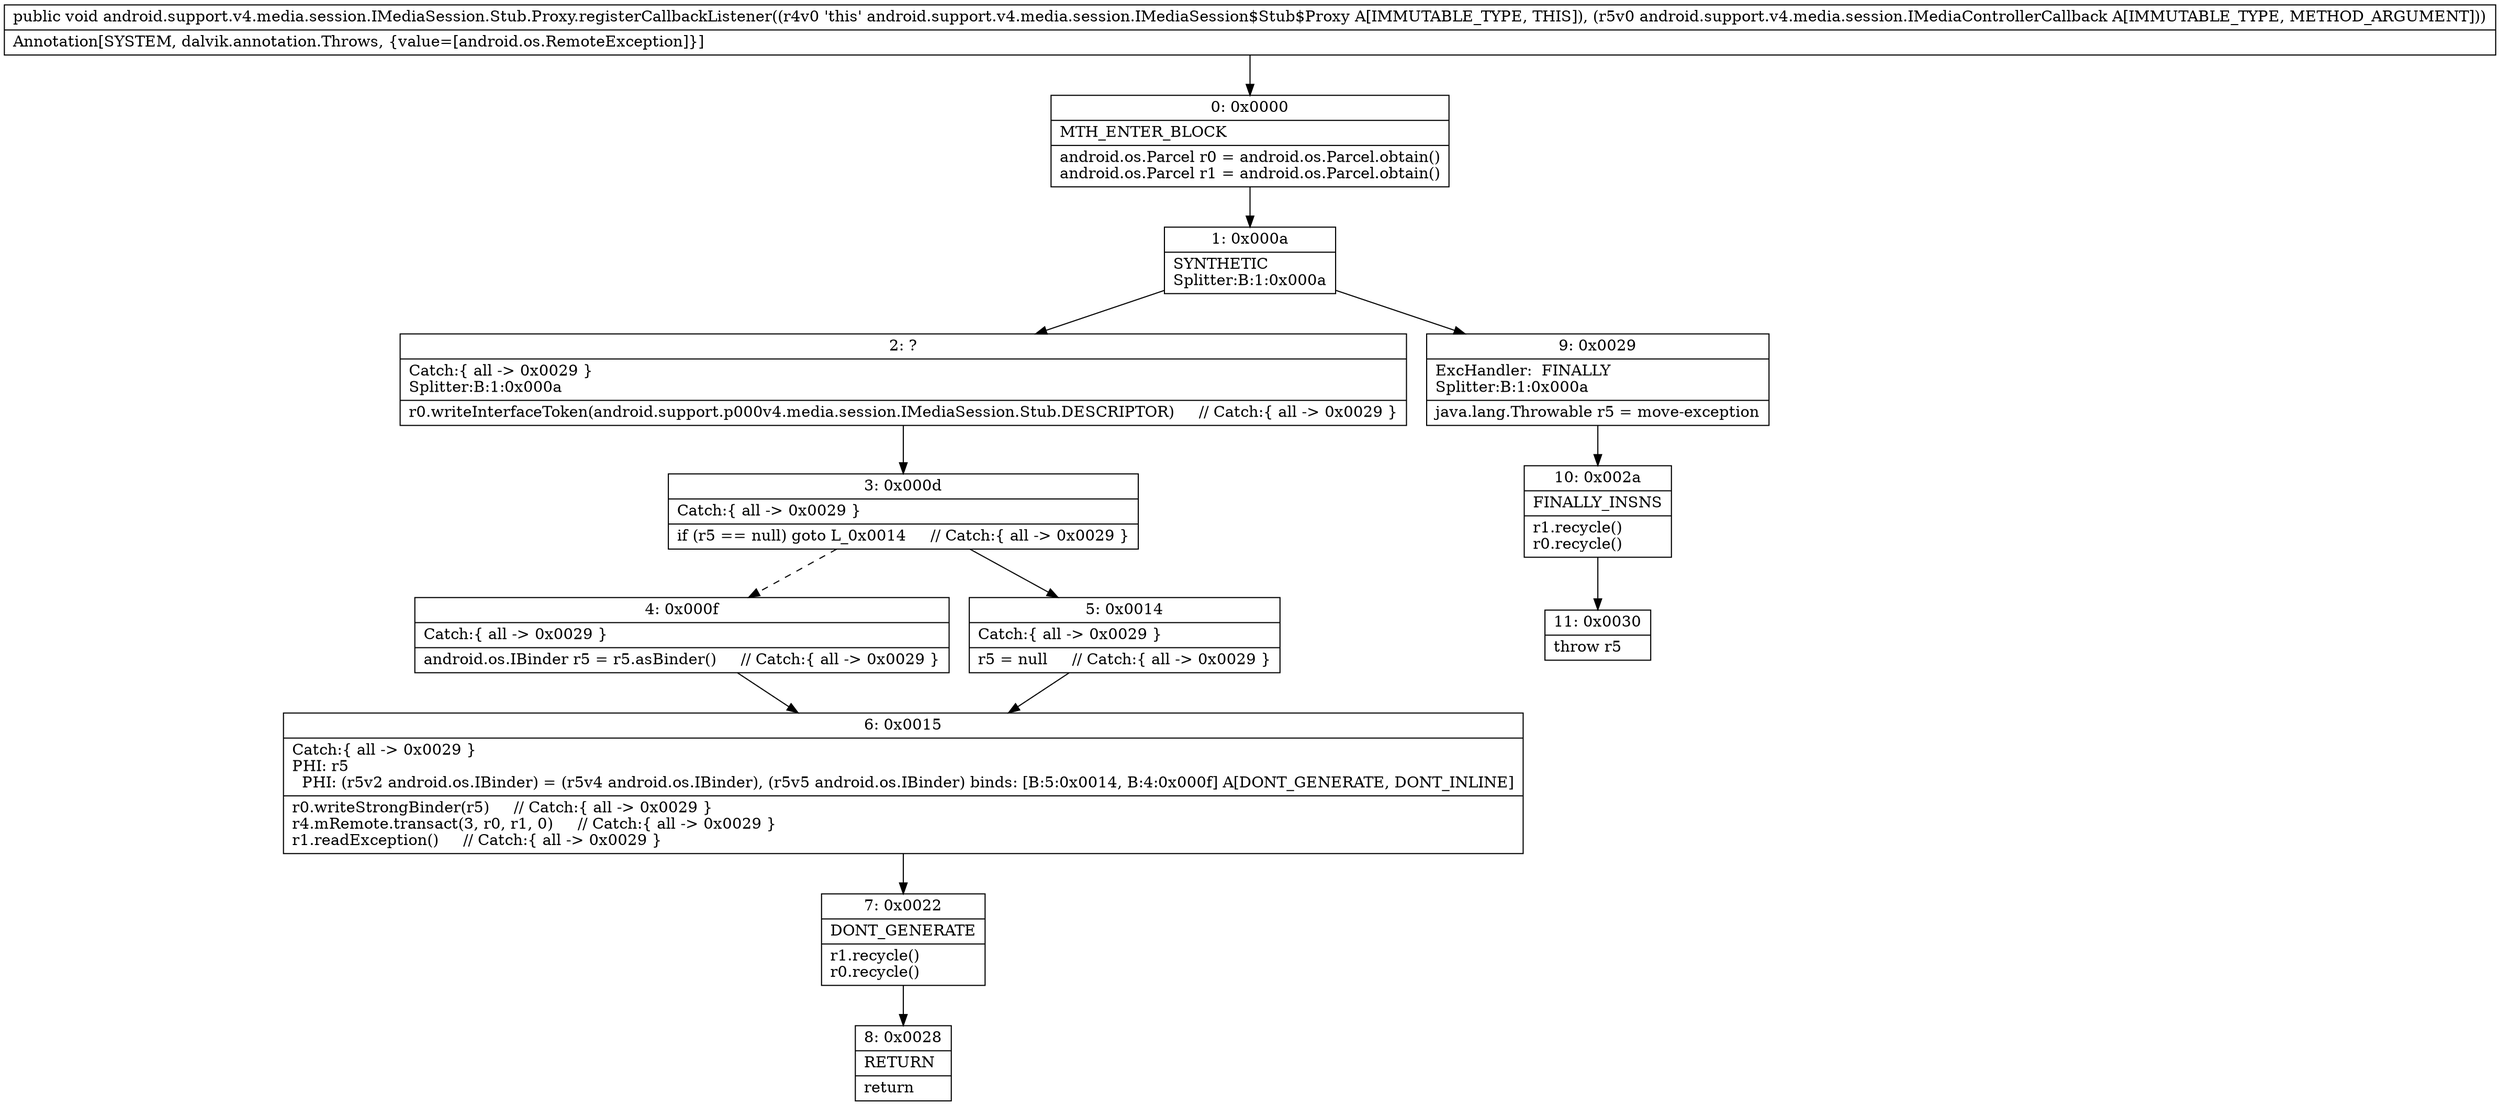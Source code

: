 digraph "CFG forandroid.support.v4.media.session.IMediaSession.Stub.Proxy.registerCallbackListener(Landroid\/support\/v4\/media\/session\/IMediaControllerCallback;)V" {
Node_0 [shape=record,label="{0\:\ 0x0000|MTH_ENTER_BLOCK\l|android.os.Parcel r0 = android.os.Parcel.obtain()\landroid.os.Parcel r1 = android.os.Parcel.obtain()\l}"];
Node_1 [shape=record,label="{1\:\ 0x000a|SYNTHETIC\lSplitter:B:1:0x000a\l}"];
Node_2 [shape=record,label="{2\:\ ?|Catch:\{ all \-\> 0x0029 \}\lSplitter:B:1:0x000a\l|r0.writeInterfaceToken(android.support.p000v4.media.session.IMediaSession.Stub.DESCRIPTOR)     \/\/ Catch:\{ all \-\> 0x0029 \}\l}"];
Node_3 [shape=record,label="{3\:\ 0x000d|Catch:\{ all \-\> 0x0029 \}\l|if (r5 == null) goto L_0x0014     \/\/ Catch:\{ all \-\> 0x0029 \}\l}"];
Node_4 [shape=record,label="{4\:\ 0x000f|Catch:\{ all \-\> 0x0029 \}\l|android.os.IBinder r5 = r5.asBinder()     \/\/ Catch:\{ all \-\> 0x0029 \}\l}"];
Node_5 [shape=record,label="{5\:\ 0x0014|Catch:\{ all \-\> 0x0029 \}\l|r5 = null     \/\/ Catch:\{ all \-\> 0x0029 \}\l}"];
Node_6 [shape=record,label="{6\:\ 0x0015|Catch:\{ all \-\> 0x0029 \}\lPHI: r5 \l  PHI: (r5v2 android.os.IBinder) = (r5v4 android.os.IBinder), (r5v5 android.os.IBinder) binds: [B:5:0x0014, B:4:0x000f] A[DONT_GENERATE, DONT_INLINE]\l|r0.writeStrongBinder(r5)     \/\/ Catch:\{ all \-\> 0x0029 \}\lr4.mRemote.transact(3, r0, r1, 0)     \/\/ Catch:\{ all \-\> 0x0029 \}\lr1.readException()     \/\/ Catch:\{ all \-\> 0x0029 \}\l}"];
Node_7 [shape=record,label="{7\:\ 0x0022|DONT_GENERATE\l|r1.recycle()\lr0.recycle()\l}"];
Node_8 [shape=record,label="{8\:\ 0x0028|RETURN\l|return\l}"];
Node_9 [shape=record,label="{9\:\ 0x0029|ExcHandler:  FINALLY\lSplitter:B:1:0x000a\l|java.lang.Throwable r5 = move\-exception\l}"];
Node_10 [shape=record,label="{10\:\ 0x002a|FINALLY_INSNS\l|r1.recycle()\lr0.recycle()\l}"];
Node_11 [shape=record,label="{11\:\ 0x0030|throw r5\l}"];
MethodNode[shape=record,label="{public void android.support.v4.media.session.IMediaSession.Stub.Proxy.registerCallbackListener((r4v0 'this' android.support.v4.media.session.IMediaSession$Stub$Proxy A[IMMUTABLE_TYPE, THIS]), (r5v0 android.support.v4.media.session.IMediaControllerCallback A[IMMUTABLE_TYPE, METHOD_ARGUMENT]))  | Annotation[SYSTEM, dalvik.annotation.Throws, \{value=[android.os.RemoteException]\}]\l}"];
MethodNode -> Node_0;
Node_0 -> Node_1;
Node_1 -> Node_2;
Node_1 -> Node_9;
Node_2 -> Node_3;
Node_3 -> Node_4[style=dashed];
Node_3 -> Node_5;
Node_4 -> Node_6;
Node_5 -> Node_6;
Node_6 -> Node_7;
Node_7 -> Node_8;
Node_9 -> Node_10;
Node_10 -> Node_11;
}

